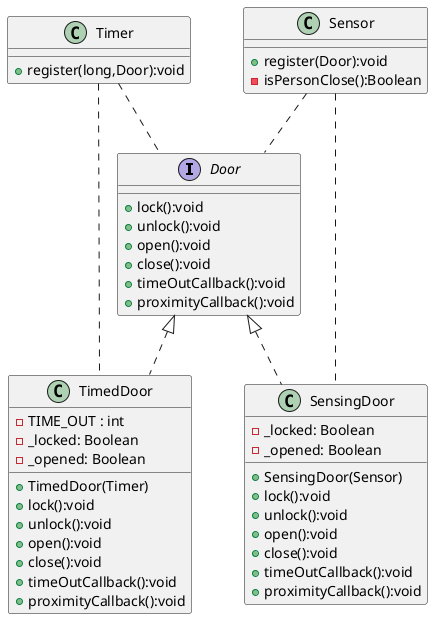 
@startuml

interface Door {
    
    +lock():void
    +unlock():void
    +open():void
    +close():void
    +timeOutCallback():void
    +proximityCallback():void
}

class TimedDoor implements Door {
    
    - TIME_OUT : int
    - _locked: Boolean
    - _opened: Boolean
    +TimedDoor(Timer)
    +lock():void
    +unlock():void
    +open():void
    +close():void
    +timeOutCallback():void
    +proximityCallback():void
       
}

class Timer{
 +register(long,Door):void
}

class SensingDoor implements Door {
    - _locked: Boolean
    - _opened: Boolean
    +SensingDoor(Sensor)
    +lock():void
    +unlock():void
    +open():void
    +close():void
    +timeOutCallback():void
    +proximityCallback():void      
}

class Sensor{
 +register(Door):void
 -isPersonClose():Boolean
}



Timer .. Door
Timer .. TimedDoor
Sensor .. Door
Sensor .. SensingDoor

@enduml
```
